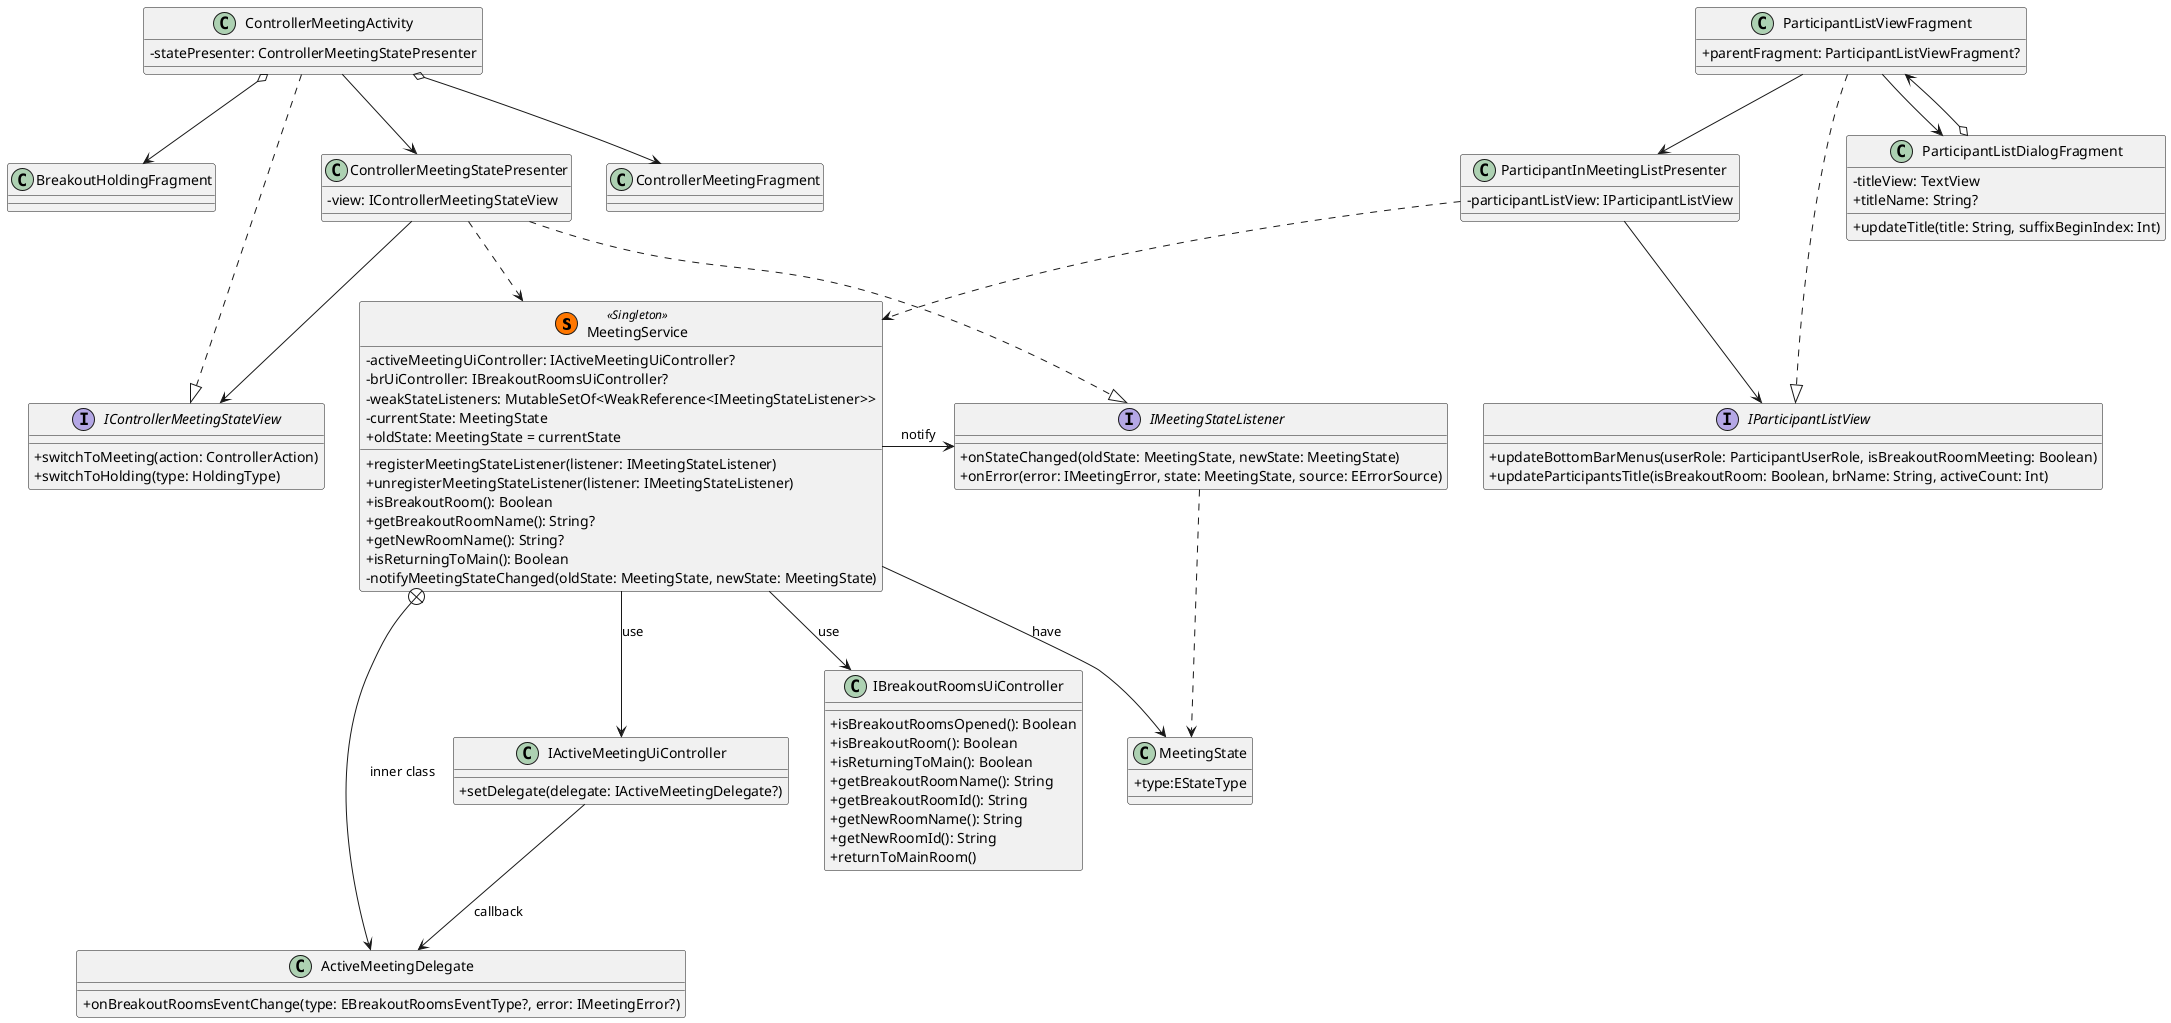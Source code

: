 @startuml
'https://plantuml.com/class-diagram
skinparam classAttributeIconSize 0

MeetingService --> MeetingState: have
MeetingService --> IActiveMeetingUiController: use
MeetingService --> IBreakoutRoomsUiController: use
MeetingService -right-> IMeetingStateListener: notify
MeetingService +--> ActiveMeetingDelegate: inner class
IActiveMeetingUiController --> ActiveMeetingDelegate: callback
ControllerMeetingActivity o--> ControllerMeetingFragment
ControllerMeetingActivity o--> BreakoutHoldingFragment
ControllerMeetingActivity --> ControllerMeetingStatePresenter
ControllerMeetingActivity ..|> IControllerMeetingStateView
ControllerMeetingStatePresenter --> IControllerMeetingStateView
ControllerMeetingStatePresenter ..> MeetingService
ControllerMeetingStatePresenter ..|> IMeetingStateListener
IMeetingStateListener ..> MeetingState
ParticipantInMeetingListPresenter --> IParticipantListView
ParticipantInMeetingListPresenter ..> MeetingService
ParticipantListViewFragment ..|> IParticipantListView
ParticipantListViewFragment --> ParticipantInMeetingListPresenter
ParticipantListViewFragment --> ParticipantListDialogFragment
ParticipantListDialogFragment o--> ParticipantListViewFragment

class MeetingService<< (S, #FF7700) Singleton>> {
    - activeMeetingUiController: IActiveMeetingUiController?
    - brUiController: IBreakoutRoomsUiController?
    - weakStateListeners: MutableSetOf<WeakReference<IMeetingStateListener>>
    - currentState: MeetingState
    + oldState: MeetingState = currentState
    + registerMeetingStateListener(listener: IMeetingStateListener)
    + unregisterMeetingStateListener(listener: IMeetingStateListener)
    + isBreakoutRoom(): Boolean
    + getBreakoutRoomName(): String?
    + getNewRoomName(): String?
    + isReturningToMain(): Boolean
    - notifyMeetingStateChanged(oldState: MeetingState, newState: MeetingState)
}

class MeetingState {
    + type:EStateType
}

interface IMeetingStateListener {
    + onStateChanged(oldState: MeetingState, newState: MeetingState)
    + onError(error: IMeetingError, state: MeetingState, source: EErrorSource)
}

class ActiveMeetingDelegate {
    + onBreakoutRoomsEventChange(type: EBreakoutRoomsEventType?, error: IMeetingError?)
}

class IActiveMeetingUiController {
    + setDelegate(delegate: IActiveMeetingDelegate?)
}

class IBreakoutRoomsUiController {
    + isBreakoutRoomsOpened(): Boolean
    + isBreakoutRoom(): Boolean
    + isReturningToMain(): Boolean
    + getBreakoutRoomName(): String
    + getBreakoutRoomId(): String
    + getNewRoomName(): String
    + getNewRoomId(): String
    + returnToMainRoom()
}

class ControllerMeetingStatePresenter {
    - view: IControllerMeetingStateView
}

interface IControllerMeetingStateView {
    + switchToMeeting(action: ControllerAction)
    + switchToHolding(type: HoldingType)
}

class ControllerMeetingActivity {
    - statePresenter: ControllerMeetingStatePresenter
}

class ControllerMeetingFragment
class BreakoutHoldingFragment

class ParticipantInMeetingListPresenter {
    - participantListView: IParticipantListView
}

interface IParticipantListView {
    + updateBottomBarMenus(userRole: ParticipantUserRole, isBreakoutRoomMeeting: Boolean)
    + updateParticipantsTitle(isBreakoutRoom: Boolean, brName: String, activeCount: Int)
}

class ParticipantListDialogFragment {
    - titleView: TextView
    + titleName: String?
    + updateTitle(title: String, suffixBeginIndex: Int)
}
class ParticipantListViewFragment {
    + parentFragment: ParticipantListViewFragment?
}
@enduml